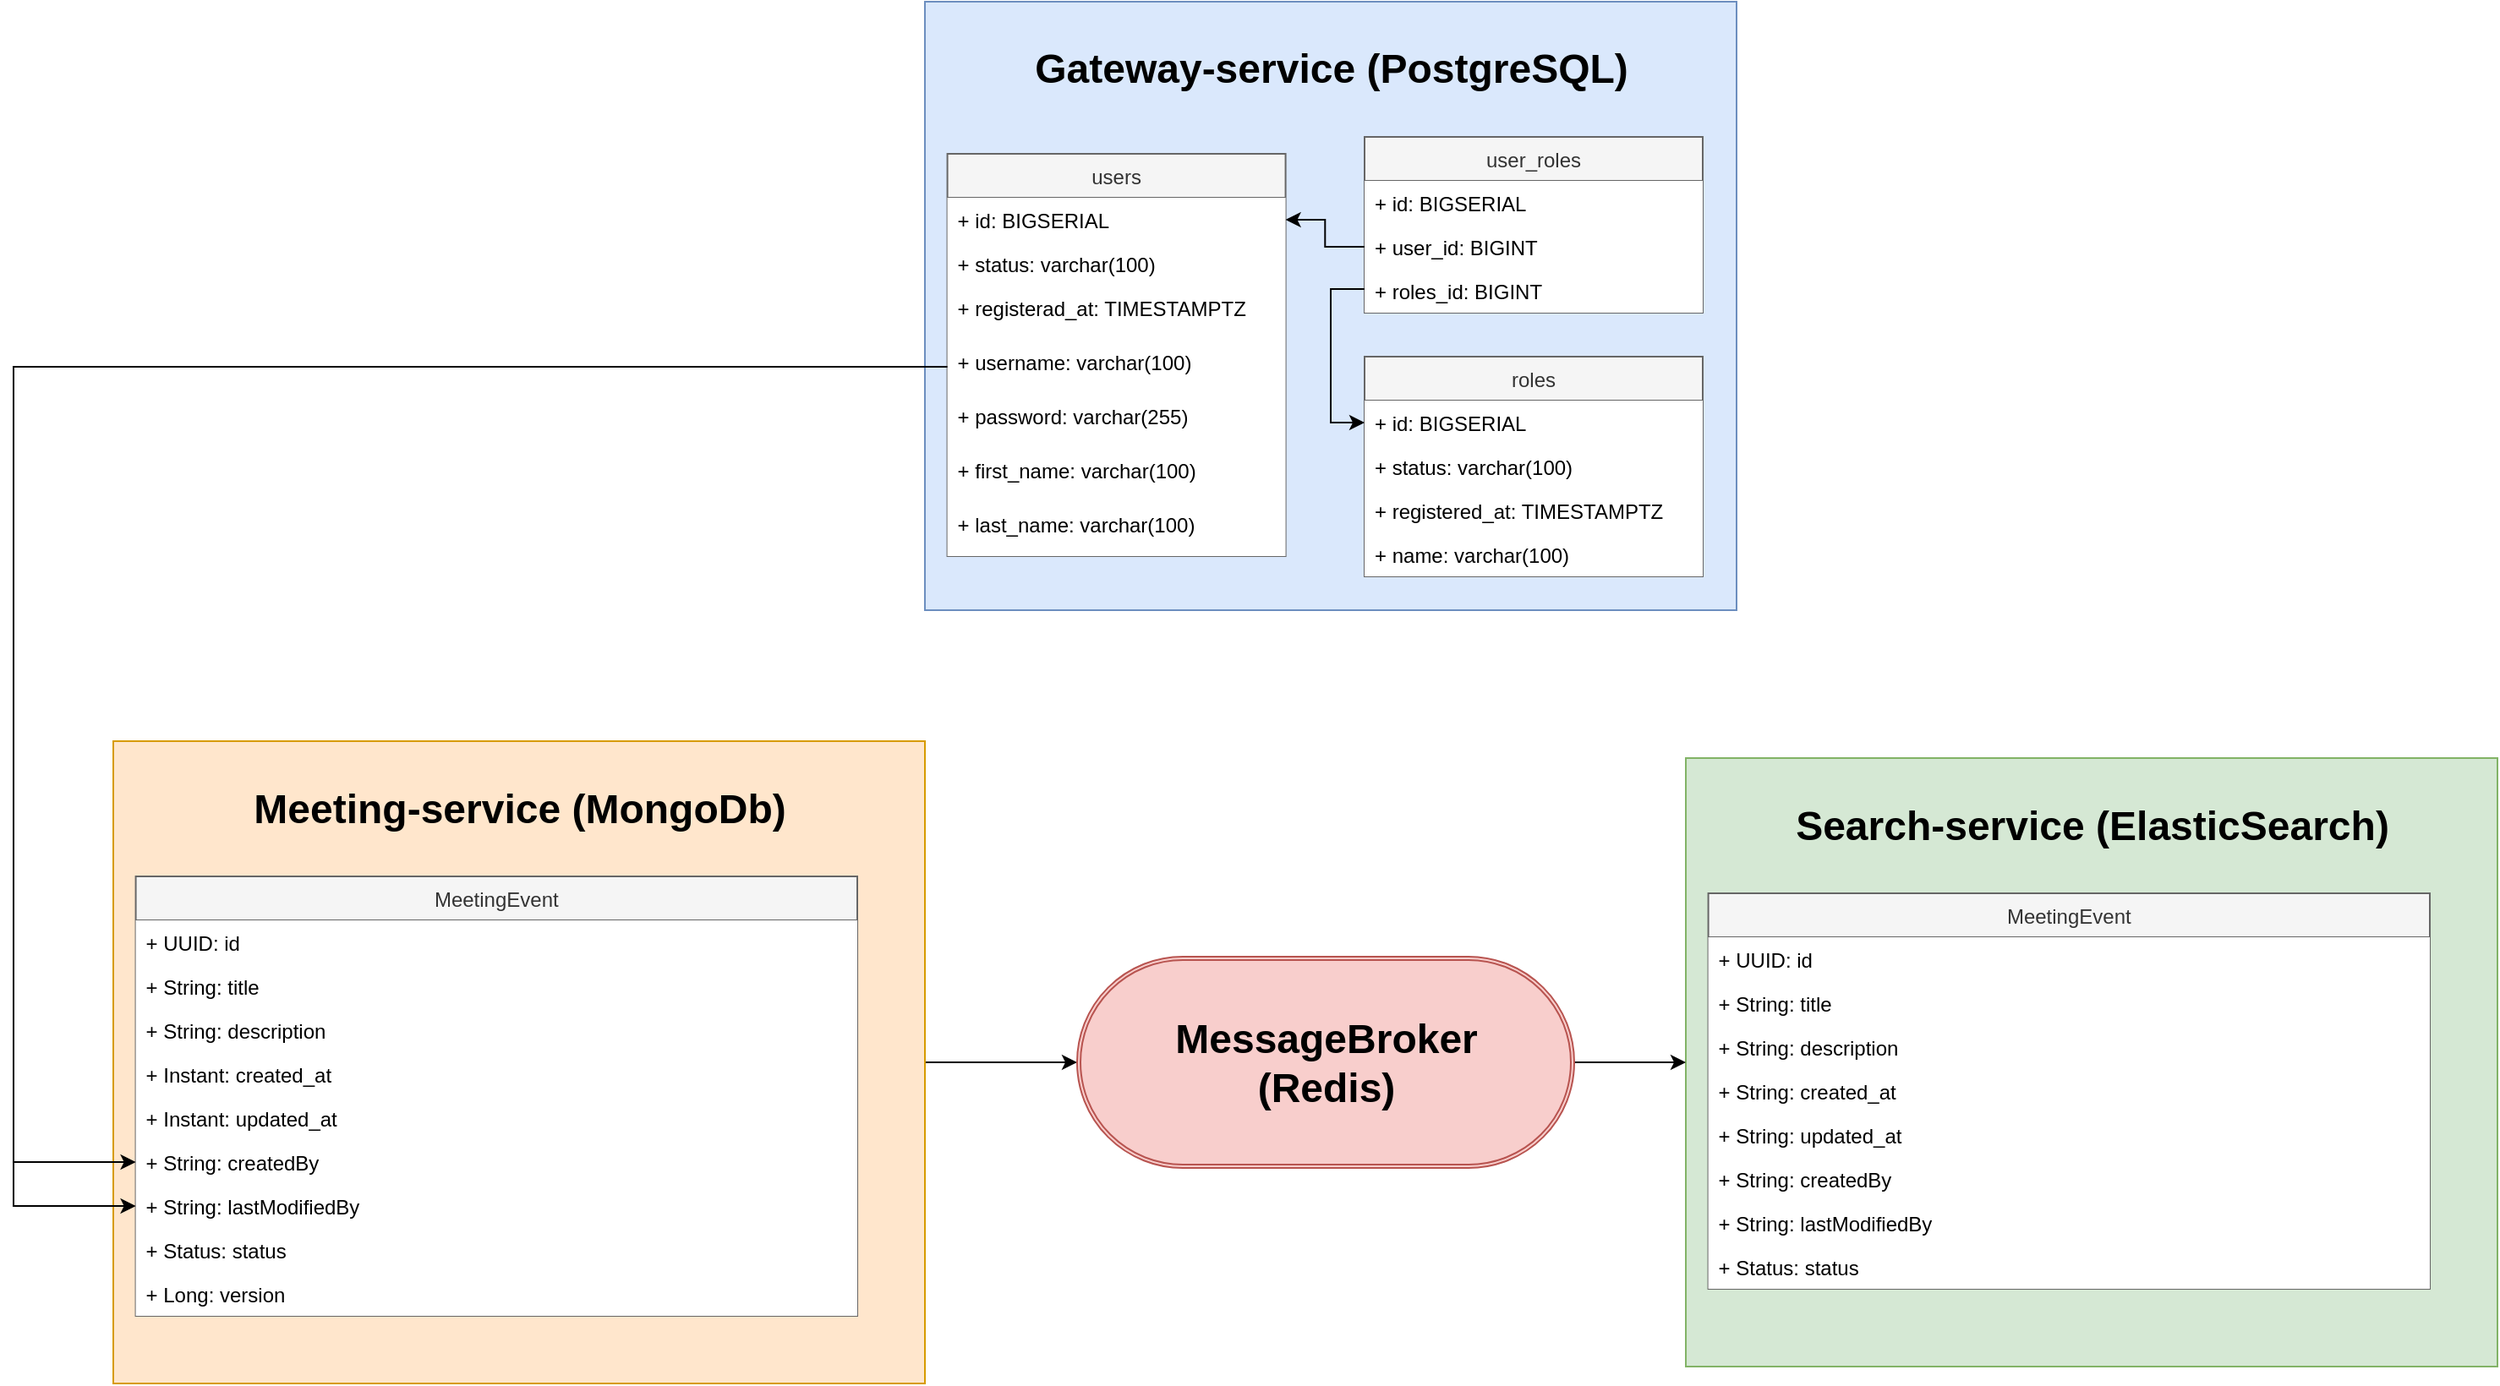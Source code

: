 <mxfile version="12.5.7" type="github">
  <diagram id="52ZCqMLwsVmzUz452-O7" name="Page-1">
    <mxGraphModel dx="2404" dy="863" grid="1" gridSize="10" guides="1" tooltips="1" connect="1" arrows="1" fold="1" page="1" pageScale="1" pageWidth="827" pageHeight="1169" math="0" shadow="0">
      <root>
        <mxCell id="0"/>
        <mxCell id="1" parent="0"/>
        <mxCell id="HfN5RrsyJ5RLIsefFfvJ-1" value="" style="rounded=0;whiteSpace=wrap;html=1;fillColor=#dae8fc;strokeColor=#6c8ebf;" parent="1" vertex="1">
          <mxGeometry x="-270" y="230" width="480" height="360" as="geometry"/>
        </mxCell>
        <mxCell id="HfN5RrsyJ5RLIsefFfvJ-2" value="users" style="swimlane;fontStyle=0;childLayout=stackLayout;horizontal=1;startSize=26;fillColor=#f5f5f5;horizontalStack=0;resizeParent=1;resizeParentMax=0;resizeLast=0;collapsible=1;marginBottom=0;strokeColor=#666666;fontColor=#333333;" parent="1" vertex="1">
          <mxGeometry x="-256.71" y="320" width="200" height="238" as="geometry"/>
        </mxCell>
        <mxCell id="HfN5RrsyJ5RLIsefFfvJ-3" value="+ id: BIGSERIAL" style="text;align=left;verticalAlign=top;spacingLeft=4;spacingRight=4;overflow=hidden;rotatable=0;points=[[0,0.5],[1,0.5]];portConstraint=eastwest;fillColor=#ffffff;" parent="HfN5RrsyJ5RLIsefFfvJ-2" vertex="1">
          <mxGeometry y="26" width="200" height="26" as="geometry"/>
        </mxCell>
        <mxCell id="HfN5RrsyJ5RLIsefFfvJ-4" value="+ status: varchar(100)" style="text;align=left;verticalAlign=top;spacingLeft=4;spacingRight=4;overflow=hidden;rotatable=0;points=[[0,0.5],[1,0.5]];portConstraint=eastwest;fillColor=#ffffff;" parent="HfN5RrsyJ5RLIsefFfvJ-2" vertex="1">
          <mxGeometry y="52" width="200" height="26" as="geometry"/>
        </mxCell>
        <mxCell id="HfN5RrsyJ5RLIsefFfvJ-5" value="+ registerad_at: TIMESTAMPTZ" style="text;align=left;verticalAlign=top;spacingLeft=4;spacingRight=4;overflow=hidden;rotatable=0;points=[[0,0.5],[1,0.5]];portConstraint=eastwest;fillColor=#ffffff;" parent="HfN5RrsyJ5RLIsefFfvJ-2" vertex="1">
          <mxGeometry y="78" width="200" height="32" as="geometry"/>
        </mxCell>
        <mxCell id="HfN5RrsyJ5RLIsefFfvJ-8" value="+ username: varchar(100)" style="text;align=left;verticalAlign=top;spacingLeft=4;spacingRight=4;overflow=hidden;rotatable=0;points=[[0,0.5],[1,0.5]];portConstraint=eastwest;fillColor=#ffffff;" parent="HfN5RrsyJ5RLIsefFfvJ-2" vertex="1">
          <mxGeometry y="110" width="200" height="32" as="geometry"/>
        </mxCell>
        <mxCell id="HfN5RrsyJ5RLIsefFfvJ-9" value="+ password: varchar(255)" style="text;align=left;verticalAlign=top;spacingLeft=4;spacingRight=4;overflow=hidden;rotatable=0;points=[[0,0.5],[1,0.5]];portConstraint=eastwest;fillColor=#ffffff;" parent="HfN5RrsyJ5RLIsefFfvJ-2" vertex="1">
          <mxGeometry y="142" width="200" height="32" as="geometry"/>
        </mxCell>
        <mxCell id="HfN5RrsyJ5RLIsefFfvJ-10" value="+ first_name: varchar(100)" style="text;align=left;verticalAlign=top;spacingLeft=4;spacingRight=4;overflow=hidden;rotatable=0;points=[[0,0.5],[1,0.5]];portConstraint=eastwest;fillColor=#ffffff;" parent="HfN5RrsyJ5RLIsefFfvJ-2" vertex="1">
          <mxGeometry y="174" width="200" height="32" as="geometry"/>
        </mxCell>
        <mxCell id="HfN5RrsyJ5RLIsefFfvJ-12" value="+ last_name: varchar(100)" style="text;align=left;verticalAlign=top;spacingLeft=4;spacingRight=4;overflow=hidden;rotatable=0;points=[[0,0.5],[1,0.5]];portConstraint=eastwest;fillColor=#ffffff;" parent="HfN5RrsyJ5RLIsefFfvJ-2" vertex="1">
          <mxGeometry y="206" width="200" height="32" as="geometry"/>
        </mxCell>
        <mxCell id="HfN5RrsyJ5RLIsefFfvJ-14" value="user_roles" style="swimlane;fontStyle=0;childLayout=stackLayout;horizontal=1;startSize=26;fillColor=#f5f5f5;horizontalStack=0;resizeParent=1;resizeParentMax=0;resizeLast=0;collapsible=1;marginBottom=0;strokeColor=#666666;fontColor=#333333;" parent="1" vertex="1">
          <mxGeometry x="-10" y="310" width="200" height="104" as="geometry"/>
        </mxCell>
        <mxCell id="HfN5RrsyJ5RLIsefFfvJ-15" value="+ id: BIGSERIAL" style="text;align=left;verticalAlign=top;spacingLeft=4;spacingRight=4;overflow=hidden;rotatable=0;points=[[0,0.5],[1,0.5]];portConstraint=eastwest;fillColor=#ffffff;" parent="HfN5RrsyJ5RLIsefFfvJ-14" vertex="1">
          <mxGeometry y="26" width="200" height="26" as="geometry"/>
        </mxCell>
        <mxCell id="HfN5RrsyJ5RLIsefFfvJ-16" value="+ user_id: BIGINT" style="text;align=left;verticalAlign=top;spacingLeft=4;spacingRight=4;overflow=hidden;rotatable=0;points=[[0,0.5],[1,0.5]];portConstraint=eastwest;fillColor=#ffffff;" parent="HfN5RrsyJ5RLIsefFfvJ-14" vertex="1">
          <mxGeometry y="52" width="200" height="26" as="geometry"/>
        </mxCell>
        <mxCell id="HfN5RrsyJ5RLIsefFfvJ-22" value="+ roles_id: BIGINT" style="text;align=left;verticalAlign=top;spacingLeft=4;spacingRight=4;overflow=hidden;rotatable=0;points=[[0,0.5],[1,0.5]];portConstraint=eastwest;fillColor=#ffffff;" parent="HfN5RrsyJ5RLIsefFfvJ-14" vertex="1">
          <mxGeometry y="78" width="200" height="26" as="geometry"/>
        </mxCell>
        <mxCell id="HfN5RrsyJ5RLIsefFfvJ-23" style="edgeStyle=orthogonalEdgeStyle;rounded=0;orthogonalLoop=1;jettySize=auto;html=1;" parent="1" source="HfN5RrsyJ5RLIsefFfvJ-16" target="HfN5RrsyJ5RLIsefFfvJ-3" edge="1">
          <mxGeometry relative="1" as="geometry"/>
        </mxCell>
        <mxCell id="HfN5RrsyJ5RLIsefFfvJ-24" value="roles" style="swimlane;fontStyle=0;childLayout=stackLayout;horizontal=1;startSize=26;fillColor=#f5f5f5;horizontalStack=0;resizeParent=1;resizeParentMax=0;resizeLast=0;collapsible=1;marginBottom=0;strokeColor=#666666;fontColor=#333333;" parent="1" vertex="1">
          <mxGeometry x="-10" y="440" width="200" height="130" as="geometry"/>
        </mxCell>
        <mxCell id="HfN5RrsyJ5RLIsefFfvJ-25" value="+ id: BIGSERIAL" style="text;align=left;verticalAlign=top;spacingLeft=4;spacingRight=4;overflow=hidden;rotatable=0;points=[[0,0.5],[1,0.5]];portConstraint=eastwest;fillColor=#ffffff;" parent="HfN5RrsyJ5RLIsefFfvJ-24" vertex="1">
          <mxGeometry y="26" width="200" height="26" as="geometry"/>
        </mxCell>
        <mxCell id="HfN5RrsyJ5RLIsefFfvJ-26" value="+ status: varchar(100)" style="text;align=left;verticalAlign=top;spacingLeft=4;spacingRight=4;overflow=hidden;rotatable=0;points=[[0,0.5],[1,0.5]];portConstraint=eastwest;fillColor=#ffffff;" parent="HfN5RrsyJ5RLIsefFfvJ-24" vertex="1">
          <mxGeometry y="52" width="200" height="26" as="geometry"/>
        </mxCell>
        <mxCell id="HfN5RrsyJ5RLIsefFfvJ-27" value="+ registered_at: TIMESTAMPTZ" style="text;align=left;verticalAlign=top;spacingLeft=4;spacingRight=4;overflow=hidden;rotatable=0;points=[[0,0.5],[1,0.5]];portConstraint=eastwest;fillColor=#ffffff;" parent="HfN5RrsyJ5RLIsefFfvJ-24" vertex="1">
          <mxGeometry y="78" width="200" height="26" as="geometry"/>
        </mxCell>
        <mxCell id="HfN5RrsyJ5RLIsefFfvJ-28" value="+ name: varchar(100)" style="text;align=left;verticalAlign=top;spacingLeft=4;spacingRight=4;overflow=hidden;rotatable=0;points=[[0,0.5],[1,0.5]];portConstraint=eastwest;fillColor=#ffffff;" parent="HfN5RrsyJ5RLIsefFfvJ-24" vertex="1">
          <mxGeometry y="104" width="200" height="26" as="geometry"/>
        </mxCell>
        <mxCell id="HfN5RrsyJ5RLIsefFfvJ-29" value="Gateway-service (PostgreSQL)" style="text;strokeColor=none;fillColor=none;html=1;fontSize=24;fontStyle=1;verticalAlign=middle;align=center;" parent="1" vertex="1">
          <mxGeometry x="-81.5" y="250" width="103" height="40" as="geometry"/>
        </mxCell>
        <mxCell id="HfN5RrsyJ5RLIsefFfvJ-32" style="edgeStyle=orthogonalEdgeStyle;rounded=0;orthogonalLoop=1;jettySize=auto;html=1;entryX=0;entryY=0.5;entryDx=0;entryDy=0;" parent="1" target="HfN5RrsyJ5RLIsefFfvJ-25" edge="1">
          <mxGeometry relative="1" as="geometry">
            <mxPoint x="-10" y="400" as="sourcePoint"/>
            <Array as="points">
              <mxPoint x="-30" y="400"/>
              <mxPoint x="-30" y="479"/>
            </Array>
          </mxGeometry>
        </mxCell>
        <mxCell id="HfN5RrsyJ5RLIsefFfvJ-98" style="edgeStyle=orthogonalEdgeStyle;rounded=0;orthogonalLoop=1;jettySize=auto;html=1;" parent="1" source="HfN5RrsyJ5RLIsefFfvJ-35" target="HfN5RrsyJ5RLIsefFfvJ-97" edge="1">
          <mxGeometry relative="1" as="geometry"/>
        </mxCell>
        <mxCell id="HfN5RrsyJ5RLIsefFfvJ-35" value="" style="rounded=0;whiteSpace=wrap;html=1;fillColor=#ffe6cc;strokeColor=#d79b00;" parent="1" vertex="1">
          <mxGeometry x="-750" y="667.5" width="480" height="380" as="geometry"/>
        </mxCell>
        <mxCell id="HfN5RrsyJ5RLIsefFfvJ-36" value="MeetingEvent" style="swimlane;fontStyle=0;childLayout=stackLayout;horizontal=1;startSize=26;horizontalStack=0;resizeParent=1;resizeParentMax=0;resizeLast=0;collapsible=1;marginBottom=0;fillColor=#f5f5f5;strokeColor=#666666;fontColor=#333333;" parent="1" vertex="1">
          <mxGeometry x="-736.71" y="747.5" width="426.71" height="260" as="geometry"/>
        </mxCell>
        <mxCell id="HfN5RrsyJ5RLIsefFfvJ-37" value="+ UUID: id" style="text;strokeColor=none;fillColor=#ffffff;align=left;verticalAlign=top;spacingLeft=4;spacingRight=4;overflow=hidden;rotatable=0;points=[[0,0.5],[1,0.5]];portConstraint=eastwest;" parent="HfN5RrsyJ5RLIsefFfvJ-36" vertex="1">
          <mxGeometry y="26" width="426.71" height="26" as="geometry"/>
        </mxCell>
        <mxCell id="HfN5RrsyJ5RLIsefFfvJ-38" value="+ String: title" style="text;strokeColor=none;fillColor=#ffffff;align=left;verticalAlign=top;spacingLeft=4;spacingRight=4;overflow=hidden;rotatable=0;points=[[0,0.5],[1,0.5]];portConstraint=eastwest;" parent="HfN5RrsyJ5RLIsefFfvJ-36" vertex="1">
          <mxGeometry y="52" width="426.71" height="26" as="geometry"/>
        </mxCell>
        <mxCell id="HfN5RrsyJ5RLIsefFfvJ-58" value="+ String: description" style="text;strokeColor=none;fillColor=#ffffff;align=left;verticalAlign=top;spacingLeft=4;spacingRight=4;overflow=hidden;rotatable=0;points=[[0,0.5],[1,0.5]];portConstraint=eastwest;" parent="HfN5RrsyJ5RLIsefFfvJ-36" vertex="1">
          <mxGeometry y="78" width="426.71" height="26" as="geometry"/>
        </mxCell>
        <mxCell id="HfN5RrsyJ5RLIsefFfvJ-59" value="+ Instant: created_at" style="text;strokeColor=none;fillColor=#ffffff;align=left;verticalAlign=top;spacingLeft=4;spacingRight=4;overflow=hidden;rotatable=0;points=[[0,0.5],[1,0.5]];portConstraint=eastwest;" parent="HfN5RrsyJ5RLIsefFfvJ-36" vertex="1">
          <mxGeometry y="104" width="426.71" height="26" as="geometry"/>
        </mxCell>
        <mxCell id="HfN5RrsyJ5RLIsefFfvJ-68" value="+ Instant: updated_at" style="text;strokeColor=none;fillColor=#ffffff;align=left;verticalAlign=top;spacingLeft=4;spacingRight=4;overflow=hidden;rotatable=0;points=[[0,0.5],[1,0.5]];portConstraint=eastwest;" parent="HfN5RrsyJ5RLIsefFfvJ-36" vertex="1">
          <mxGeometry y="130" width="426.71" height="26" as="geometry"/>
        </mxCell>
        <mxCell id="HfN5RrsyJ5RLIsefFfvJ-60" value="+ String: createdBy" style="text;strokeColor=none;fillColor=#ffffff;align=left;verticalAlign=top;spacingLeft=4;spacingRight=4;overflow=hidden;rotatable=0;points=[[0,0.5],[1,0.5]];portConstraint=eastwest;" parent="HfN5RrsyJ5RLIsefFfvJ-36" vertex="1">
          <mxGeometry y="156" width="426.71" height="26" as="geometry"/>
        </mxCell>
        <mxCell id="HfN5RrsyJ5RLIsefFfvJ-69" value="+ String: lastModifiedBy" style="text;strokeColor=none;fillColor=#ffffff;align=left;verticalAlign=top;spacingLeft=4;spacingRight=4;overflow=hidden;rotatable=0;points=[[0,0.5],[1,0.5]];portConstraint=eastwest;" parent="HfN5RrsyJ5RLIsefFfvJ-36" vertex="1">
          <mxGeometry y="182" width="426.71" height="26" as="geometry"/>
        </mxCell>
        <mxCell id="HfN5RrsyJ5RLIsefFfvJ-70" value="+ Status: status" style="text;strokeColor=none;fillColor=#ffffff;align=left;verticalAlign=top;spacingLeft=4;spacingRight=4;overflow=hidden;rotatable=0;points=[[0,0.5],[1,0.5]];portConstraint=eastwest;" parent="HfN5RrsyJ5RLIsefFfvJ-36" vertex="1">
          <mxGeometry y="208" width="426.71" height="26" as="geometry"/>
        </mxCell>
        <mxCell id="HfN5RrsyJ5RLIsefFfvJ-71" value="+ Long: version" style="text;strokeColor=none;fillColor=#ffffff;align=left;verticalAlign=top;spacingLeft=4;spacingRight=4;overflow=hidden;rotatable=0;points=[[0,0.5],[1,0.5]];portConstraint=eastwest;" parent="HfN5RrsyJ5RLIsefFfvJ-36" vertex="1">
          <mxGeometry y="234" width="426.71" height="26" as="geometry"/>
        </mxCell>
        <mxCell id="HfN5RrsyJ5RLIsefFfvJ-54" value="Meeting-service (MongoDb)" style="text;strokeColor=none;fillColor=none;html=1;fontSize=24;fontStyle=1;verticalAlign=middle;align=center;" parent="1" vertex="1">
          <mxGeometry x="-561.5" y="687.5" width="103" height="40" as="geometry"/>
        </mxCell>
        <mxCell id="HfN5RrsyJ5RLIsefFfvJ-74" value="" style="rounded=0;whiteSpace=wrap;html=1;fillColor=#d5e8d4;strokeColor=#82b366;" parent="1" vertex="1">
          <mxGeometry x="180" y="677.5" width="480" height="360" as="geometry"/>
        </mxCell>
        <mxCell id="HfN5RrsyJ5RLIsefFfvJ-75" value="MeetingEvent" style="swimlane;fontStyle=0;childLayout=stackLayout;horizontal=1;startSize=26;horizontalStack=0;resizeParent=1;resizeParentMax=0;resizeLast=0;collapsible=1;marginBottom=0;fillColor=#f5f5f5;strokeColor=#666666;fontColor=#333333;" parent="1" vertex="1">
          <mxGeometry x="193.29" y="757.5" width="426.71" height="234" as="geometry"/>
        </mxCell>
        <mxCell id="HfN5RrsyJ5RLIsefFfvJ-76" value="+ UUID: id" style="text;align=left;verticalAlign=top;spacingLeft=4;spacingRight=4;overflow=hidden;rotatable=0;points=[[0,0.5],[1,0.5]];portConstraint=eastwest;fillColor=#ffffff;" parent="HfN5RrsyJ5RLIsefFfvJ-75" vertex="1">
          <mxGeometry y="26" width="426.71" height="26" as="geometry"/>
        </mxCell>
        <mxCell id="HfN5RrsyJ5RLIsefFfvJ-77" value="+ String: title" style="text;strokeColor=none;fillColor=#ffffff;align=left;verticalAlign=top;spacingLeft=4;spacingRight=4;overflow=hidden;rotatable=0;points=[[0,0.5],[1,0.5]];portConstraint=eastwest;" parent="HfN5RrsyJ5RLIsefFfvJ-75" vertex="1">
          <mxGeometry y="52" width="426.71" height="26" as="geometry"/>
        </mxCell>
        <mxCell id="HfN5RrsyJ5RLIsefFfvJ-78" value="+ String: description" style="text;strokeColor=none;fillColor=#ffffff;align=left;verticalAlign=top;spacingLeft=4;spacingRight=4;overflow=hidden;rotatable=0;points=[[0,0.5],[1,0.5]];portConstraint=eastwest;" parent="HfN5RrsyJ5RLIsefFfvJ-75" vertex="1">
          <mxGeometry y="78" width="426.71" height="26" as="geometry"/>
        </mxCell>
        <mxCell id="HfN5RrsyJ5RLIsefFfvJ-79" value="+ String: created_at" style="text;strokeColor=none;fillColor=#ffffff;align=left;verticalAlign=top;spacingLeft=4;spacingRight=4;overflow=hidden;rotatable=0;points=[[0,0.5],[1,0.5]];portConstraint=eastwest;" parent="HfN5RrsyJ5RLIsefFfvJ-75" vertex="1">
          <mxGeometry y="104" width="426.71" height="26" as="geometry"/>
        </mxCell>
        <mxCell id="HfN5RrsyJ5RLIsefFfvJ-80" value="+ String: updated_at" style="text;strokeColor=none;fillColor=#ffffff;align=left;verticalAlign=top;spacingLeft=4;spacingRight=4;overflow=hidden;rotatable=0;points=[[0,0.5],[1,0.5]];portConstraint=eastwest;" parent="HfN5RrsyJ5RLIsefFfvJ-75" vertex="1">
          <mxGeometry y="130" width="426.71" height="26" as="geometry"/>
        </mxCell>
        <mxCell id="HfN5RrsyJ5RLIsefFfvJ-81" value="+ String: createdBy" style="text;strokeColor=none;fillColor=#ffffff;align=left;verticalAlign=top;spacingLeft=4;spacingRight=4;overflow=hidden;rotatable=0;points=[[0,0.5],[1,0.5]];portConstraint=eastwest;" parent="HfN5RrsyJ5RLIsefFfvJ-75" vertex="1">
          <mxGeometry y="156" width="426.71" height="26" as="geometry"/>
        </mxCell>
        <mxCell id="HfN5RrsyJ5RLIsefFfvJ-82" value="+ String: lastModifiedBy" style="text;align=left;verticalAlign=top;spacingLeft=4;spacingRight=4;overflow=hidden;rotatable=0;points=[[0,0.5],[1,0.5]];portConstraint=eastwest;fillColor=#ffffff;" parent="HfN5RrsyJ5RLIsefFfvJ-75" vertex="1">
          <mxGeometry y="182" width="426.71" height="26" as="geometry"/>
        </mxCell>
        <mxCell id="HfN5RrsyJ5RLIsefFfvJ-83" value="+ Status: status" style="text;align=left;verticalAlign=top;spacingLeft=4;spacingRight=4;overflow=hidden;rotatable=0;points=[[0,0.5],[1,0.5]];portConstraint=eastwest;fillColor=#ffffff;" parent="HfN5RrsyJ5RLIsefFfvJ-75" vertex="1">
          <mxGeometry y="208" width="426.71" height="26" as="geometry"/>
        </mxCell>
        <mxCell id="HfN5RrsyJ5RLIsefFfvJ-85" value="Search-service (ElasticSearch)" style="text;strokeColor=none;fillColor=none;html=1;fontSize=24;fontStyle=1;verticalAlign=middle;align=center;" parent="1" vertex="1">
          <mxGeometry x="368.5" y="697.5" width="103" height="40" as="geometry"/>
        </mxCell>
        <mxCell id="HfN5RrsyJ5RLIsefFfvJ-100" style="edgeStyle=orthogonalEdgeStyle;rounded=0;orthogonalLoop=1;jettySize=auto;html=1;entryX=0;entryY=0.5;entryDx=0;entryDy=0;" parent="1" source="HfN5RrsyJ5RLIsefFfvJ-97" target="HfN5RrsyJ5RLIsefFfvJ-74" edge="1">
          <mxGeometry relative="1" as="geometry"/>
        </mxCell>
        <mxCell id="HfN5RrsyJ5RLIsefFfvJ-97" value="" style="shape=ext;double=1;rounded=1;whiteSpace=wrap;html=1;fillColor=#f8cecc;strokeColor=#b85450;arcSize=50;" parent="1" vertex="1">
          <mxGeometry x="-180" y="795" width="294" height="125" as="geometry"/>
        </mxCell>
        <mxCell id="HfN5RrsyJ5RLIsefFfvJ-93" value="MessageBroker&lt;br&gt;(Redis)" style="text;strokeColor=none;fillColor=none;html=1;fontSize=24;fontStyle=1;verticalAlign=middle;align=center;" parent="1" vertex="1">
          <mxGeometry x="-84.5" y="837.5" width="103" height="40" as="geometry"/>
        </mxCell>
        <mxCell id="HfN5RrsyJ5RLIsefFfvJ-101" style="edgeStyle=orthogonalEdgeStyle;rounded=0;orthogonalLoop=1;jettySize=auto;html=1;entryX=0;entryY=0.5;entryDx=0;entryDy=0;" parent="1" target="HfN5RrsyJ5RLIsefFfvJ-60" edge="1">
          <mxGeometry relative="1" as="geometry">
            <mxPoint x="-259" y="446" as="sourcePoint"/>
            <Array as="points">
              <mxPoint x="-809" y="446"/>
              <mxPoint x="-809" y="916"/>
            </Array>
          </mxGeometry>
        </mxCell>
        <mxCell id="HfN5RrsyJ5RLIsefFfvJ-102" style="edgeStyle=orthogonalEdgeStyle;rounded=0;orthogonalLoop=1;jettySize=auto;html=1;entryX=0;entryY=0.5;entryDx=0;entryDy=0;exitX=0;exitY=0.5;exitDx=0;exitDy=0;" parent="1" source="HfN5RrsyJ5RLIsefFfvJ-8" target="HfN5RrsyJ5RLIsefFfvJ-69" edge="1">
          <mxGeometry relative="1" as="geometry">
            <Array as="points">
              <mxPoint x="-809" y="446"/>
              <mxPoint x="-809" y="942"/>
            </Array>
          </mxGeometry>
        </mxCell>
      </root>
    </mxGraphModel>
  </diagram>
</mxfile>
